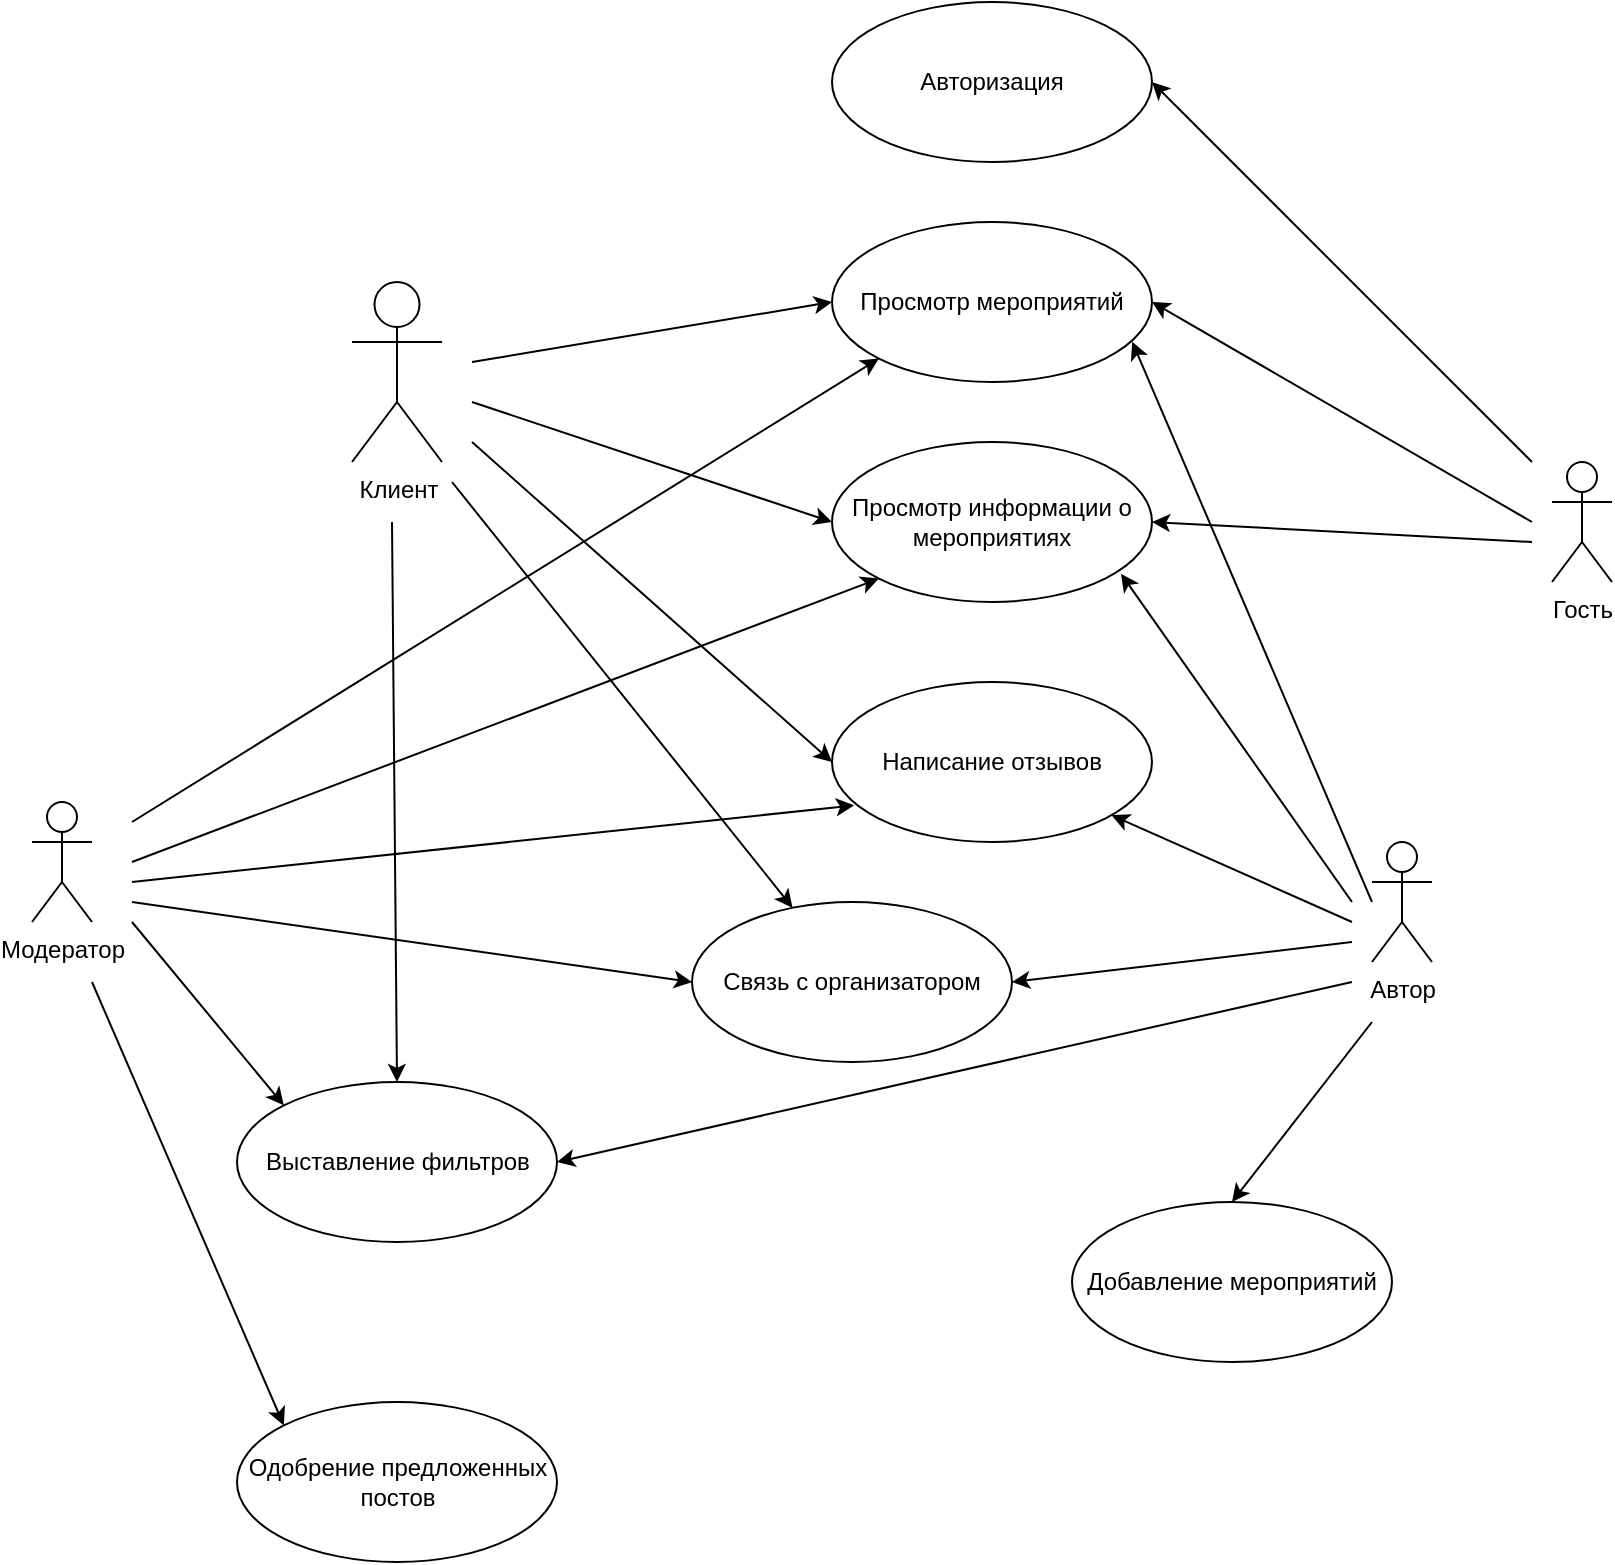 <mxfile version="17.4.0" type="device" pages="2"><diagram id="mJJqGLY-tvg4qP6r5xAe" name="Use-Case"><mxGraphModel dx="1865" dy="579" grid="1" gridSize="10" guides="1" tooltips="1" connect="1" arrows="1" fold="1" page="1" pageScale="1" pageWidth="827" pageHeight="1169" math="0" shadow="0"><root><mxCell id="0"/><mxCell id="1" parent="0"/><mxCell id="DnrsnAbvESjEPeXWFnnx-1" value="Клиент" style="shape=umlActor;verticalLabelPosition=bottom;verticalAlign=top;html=1;" parent="1" vertex="1"><mxGeometry x="160" y="150" width="45" height="90" as="geometry"/></mxCell><mxCell id="DnrsnAbvESjEPeXWFnnx-2" value="Просмотр мероприятий" style="ellipse;whiteSpace=wrap;html=1;" parent="1" vertex="1"><mxGeometry x="400" y="120" width="160" height="80" as="geometry"/></mxCell><mxCell id="DnrsnAbvESjEPeXWFnnx-3" value="Просмотр информации о мероприятиях" style="ellipse;whiteSpace=wrap;html=1;" parent="1" vertex="1"><mxGeometry x="400" y="230" width="160" height="80" as="geometry"/></mxCell><mxCell id="DnrsnAbvESjEPeXWFnnx-4" value="Написание отзывов" style="ellipse;whiteSpace=wrap;html=1;" parent="1" vertex="1"><mxGeometry x="400" y="350" width="160" height="80" as="geometry"/></mxCell><mxCell id="DnrsnAbvESjEPeXWFnnx-5" value="Связь с организатором" style="ellipse;whiteSpace=wrap;html=1;" parent="1" vertex="1"><mxGeometry x="330" y="460" width="160" height="80" as="geometry"/></mxCell><mxCell id="DnrsnAbvESjEPeXWFnnx-7" value="Выставление фильтров" style="ellipse;whiteSpace=wrap;html=1;" parent="1" vertex="1"><mxGeometry x="102.5" y="550" width="160" height="80" as="geometry"/></mxCell><mxCell id="DnrsnAbvESjEPeXWFnnx-9" value="" style="endArrow=classic;html=1;rounded=0;entryX=0;entryY=0.5;entryDx=0;entryDy=0;" parent="1" target="DnrsnAbvESjEPeXWFnnx-2" edge="1"><mxGeometry width="50" height="50" relative="1" as="geometry"><mxPoint x="220" y="190" as="sourcePoint"/><mxPoint x="440" y="330" as="targetPoint"/></mxGeometry></mxCell><mxCell id="DnrsnAbvESjEPeXWFnnx-10" value="" style="endArrow=classic;html=1;rounded=0;entryX=0;entryY=0.5;entryDx=0;entryDy=0;" parent="1" target="DnrsnAbvESjEPeXWFnnx-3" edge="1"><mxGeometry width="50" height="50" relative="1" as="geometry"><mxPoint x="220" y="210" as="sourcePoint"/><mxPoint x="440" y="330" as="targetPoint"/></mxGeometry></mxCell><mxCell id="DnrsnAbvESjEPeXWFnnx-11" value="" style="endArrow=classic;html=1;rounded=0;entryX=0;entryY=0.5;entryDx=0;entryDy=0;" parent="1" target="DnrsnAbvESjEPeXWFnnx-4" edge="1"><mxGeometry width="50" height="50" relative="1" as="geometry"><mxPoint x="220" y="230" as="sourcePoint"/><mxPoint x="440" y="330" as="targetPoint"/></mxGeometry></mxCell><mxCell id="DnrsnAbvESjEPeXWFnnx-12" value="" style="endArrow=classic;html=1;rounded=0;" parent="1" target="DnrsnAbvESjEPeXWFnnx-5" edge="1"><mxGeometry width="50" height="50" relative="1" as="geometry"><mxPoint x="210" y="250" as="sourcePoint"/><mxPoint x="440" y="330" as="targetPoint"/></mxGeometry></mxCell><mxCell id="DnrsnAbvESjEPeXWFnnx-13" value="" style="endArrow=classic;html=1;rounded=0;entryX=0.5;entryY=0;entryDx=0;entryDy=0;" parent="1" target="DnrsnAbvESjEPeXWFnnx-7" edge="1"><mxGeometry width="50" height="50" relative="1" as="geometry"><mxPoint x="180" y="270" as="sourcePoint"/><mxPoint x="440" y="330" as="targetPoint"/></mxGeometry></mxCell><mxCell id="DnrsnAbvESjEPeXWFnnx-15" value="Гость" style="shape=umlActor;verticalLabelPosition=bottom;verticalAlign=top;html=1;" parent="1" vertex="1"><mxGeometry x="760" y="240" width="30" height="60" as="geometry"/></mxCell><mxCell id="DnrsnAbvESjEPeXWFnnx-18" value="" style="endArrow=classic;html=1;rounded=0;entryX=1;entryY=0.5;entryDx=0;entryDy=0;" parent="1" target="DnrsnAbvESjEPeXWFnnx-2" edge="1"><mxGeometry width="50" height="50" relative="1" as="geometry"><mxPoint x="750" y="270" as="sourcePoint"/><mxPoint x="440" y="230" as="targetPoint"/></mxGeometry></mxCell><mxCell id="DnrsnAbvESjEPeXWFnnx-19" value="" style="endArrow=classic;html=1;rounded=0;entryX=1;entryY=0.5;entryDx=0;entryDy=0;" parent="1" target="DnrsnAbvESjEPeXWFnnx-3" edge="1"><mxGeometry width="50" height="50" relative="1" as="geometry"><mxPoint x="750" y="280" as="sourcePoint"/><mxPoint x="440" y="230" as="targetPoint"/></mxGeometry></mxCell><mxCell id="DnrsnAbvESjEPeXWFnnx-20" value="Добавление мероприятий" style="ellipse;whiteSpace=wrap;html=1;" parent="1" vertex="1"><mxGeometry x="520" y="610" width="160" height="80" as="geometry"/></mxCell><mxCell id="DnrsnAbvESjEPeXWFnnx-21" value="Автор" style="shape=umlActor;verticalLabelPosition=bottom;verticalAlign=top;html=1;" parent="1" vertex="1"><mxGeometry x="670" y="430" width="30" height="60" as="geometry"/></mxCell><mxCell id="DnrsnAbvESjEPeXWFnnx-22" value="" style="endArrow=classic;html=1;rounded=0;entryX=0.938;entryY=0.748;entryDx=0;entryDy=0;entryPerimeter=0;" parent="1" target="DnrsnAbvESjEPeXWFnnx-2" edge="1"><mxGeometry width="50" height="50" relative="1" as="geometry"><mxPoint x="670" y="460" as="sourcePoint"/><mxPoint x="440" y="430" as="targetPoint"/></mxGeometry></mxCell><mxCell id="DnrsnAbvESjEPeXWFnnx-23" value="" style="endArrow=classic;html=1;rounded=0;entryX=0.903;entryY=0.823;entryDx=0;entryDy=0;entryPerimeter=0;" parent="1" target="DnrsnAbvESjEPeXWFnnx-3" edge="1"><mxGeometry width="50" height="50" relative="1" as="geometry"><mxPoint x="660" y="460" as="sourcePoint"/><mxPoint x="440" y="430" as="targetPoint"/></mxGeometry></mxCell><mxCell id="DnrsnAbvESjEPeXWFnnx-24" value="" style="endArrow=classic;html=1;rounded=0;" parent="1" target="DnrsnAbvESjEPeXWFnnx-4" edge="1"><mxGeometry width="50" height="50" relative="1" as="geometry"><mxPoint x="660" y="470" as="sourcePoint"/><mxPoint x="440" y="430" as="targetPoint"/></mxGeometry></mxCell><mxCell id="DnrsnAbvESjEPeXWFnnx-25" value="" style="endArrow=classic;html=1;rounded=0;entryX=1;entryY=0.5;entryDx=0;entryDy=0;" parent="1" target="DnrsnAbvESjEPeXWFnnx-5" edge="1"><mxGeometry width="50" height="50" relative="1" as="geometry"><mxPoint x="660" y="480" as="sourcePoint"/><mxPoint x="440" y="430" as="targetPoint"/></mxGeometry></mxCell><mxCell id="DnrsnAbvESjEPeXWFnnx-26" value="" style="endArrow=classic;html=1;rounded=0;entryX=0.5;entryY=0;entryDx=0;entryDy=0;" parent="1" target="DnrsnAbvESjEPeXWFnnx-20" edge="1"><mxGeometry width="50" height="50" relative="1" as="geometry"><mxPoint x="670" y="520" as="sourcePoint"/><mxPoint x="440" y="430" as="targetPoint"/></mxGeometry></mxCell><mxCell id="DnrsnAbvESjEPeXWFnnx-27" value="" style="endArrow=classic;html=1;rounded=0;entryX=1;entryY=0.5;entryDx=0;entryDy=0;" parent="1" target="DnrsnAbvESjEPeXWFnnx-7" edge="1"><mxGeometry width="50" height="50" relative="1" as="geometry"><mxPoint x="660" y="500" as="sourcePoint"/><mxPoint x="440" y="430" as="targetPoint"/></mxGeometry></mxCell><mxCell id="DnrsnAbvESjEPeXWFnnx-28" value="Модератор" style="shape=umlActor;verticalLabelPosition=bottom;verticalAlign=top;html=1;outlineConnect=0;" parent="1" vertex="1"><mxGeometry y="410" width="30" height="60" as="geometry"/></mxCell><mxCell id="DnrsnAbvESjEPeXWFnnx-29" value="Одобрение предложенных постов" style="ellipse;whiteSpace=wrap;html=1;" parent="1" vertex="1"><mxGeometry x="102.5" y="710" width="160" height="80" as="geometry"/></mxCell><mxCell id="DnrsnAbvESjEPeXWFnnx-30" value="" style="endArrow=classic;html=1;rounded=0;entryX=0;entryY=0;entryDx=0;entryDy=0;" parent="1" target="DnrsnAbvESjEPeXWFnnx-29" edge="1"><mxGeometry width="50" height="50" relative="1" as="geometry"><mxPoint x="30" y="500" as="sourcePoint"/><mxPoint x="400" y="650" as="targetPoint"/></mxGeometry></mxCell><mxCell id="H9WDdU2ECyKcGZCjMmnf-1" value="Авторизация" style="ellipse;whiteSpace=wrap;html=1;" parent="1" vertex="1"><mxGeometry x="400" y="10" width="160" height="80" as="geometry"/></mxCell><mxCell id="H9WDdU2ECyKcGZCjMmnf-2" value="" style="endArrow=classic;html=1;rounded=0;entryX=1;entryY=0.5;entryDx=0;entryDy=0;" parent="1" target="H9WDdU2ECyKcGZCjMmnf-1" edge="1"><mxGeometry width="50" height="50" relative="1" as="geometry"><mxPoint x="750" y="240" as="sourcePoint"/><mxPoint x="340" y="240" as="targetPoint"/></mxGeometry></mxCell><mxCell id="ZEEoXMlRAnarTAFksegT-1" value="" style="endArrow=classic;html=1;rounded=0;entryX=0;entryY=0;entryDx=0;entryDy=0;" parent="1" target="DnrsnAbvESjEPeXWFnnx-7" edge="1"><mxGeometry width="50" height="50" relative="1" as="geometry"><mxPoint x="50" y="470" as="sourcePoint"/><mxPoint x="340" y="450" as="targetPoint"/></mxGeometry></mxCell><mxCell id="ZEEoXMlRAnarTAFksegT-7" value="" style="endArrow=classic;html=1;rounded=0;entryX=0.069;entryY=0.771;entryDx=0;entryDy=0;entryPerimeter=0;" parent="1" target="DnrsnAbvESjEPeXWFnnx-4" edge="1"><mxGeometry width="50" height="50" relative="1" as="geometry"><mxPoint x="50" y="450" as="sourcePoint"/><mxPoint x="340" y="370" as="targetPoint"/></mxGeometry></mxCell><mxCell id="ZEEoXMlRAnarTAFksegT-8" value="" style="endArrow=classic;html=1;rounded=0;entryX=0;entryY=1;entryDx=0;entryDy=0;" parent="1" target="DnrsnAbvESjEPeXWFnnx-3" edge="1"><mxGeometry width="50" height="50" relative="1" as="geometry"><mxPoint x="50" y="440" as="sourcePoint"/><mxPoint x="310" y="300" as="targetPoint"/></mxGeometry></mxCell><mxCell id="ZEEoXMlRAnarTAFksegT-9" value="" style="endArrow=classic;html=1;rounded=0;entryX=0;entryY=1;entryDx=0;entryDy=0;" parent="1" target="DnrsnAbvESjEPeXWFnnx-2" edge="1"><mxGeometry width="50" height="50" relative="1" as="geometry"><mxPoint x="50" y="420" as="sourcePoint"/><mxPoint x="310" y="300" as="targetPoint"/></mxGeometry></mxCell><mxCell id="rHtvbi98OJlSJ6zQHIXj-1" value="" style="endArrow=classic;html=1;rounded=0;entryX=0;entryY=0.5;entryDx=0;entryDy=0;" parent="1" target="DnrsnAbvESjEPeXWFnnx-5" edge="1"><mxGeometry width="50" height="50" relative="1" as="geometry"><mxPoint x="50" y="460" as="sourcePoint"/><mxPoint x="135.931" y="571.716" as="targetPoint"/></mxGeometry></mxCell></root></mxGraphModel></diagram><diagram id="2KIcS-_lFjLLvpMBhp3V" name="ER-диаграмма"><mxGraphModel dx="865" dy="1652" grid="1" gridSize="10" guides="1" tooltips="1" connect="1" arrows="1" fold="1" page="1" pageScale="1" pageWidth="827" pageHeight="1169" math="0" shadow="0"><root><mxCell id="0"/><mxCell id="1" parent="0"/><mxCell id="s0-06jb42-zv2DO-l2ON-69" style="edgeStyle=orthogonalEdgeStyle;rounded=0;orthogonalLoop=1;jettySize=auto;html=1;exitX=0.25;exitY=0;exitDx=0;exitDy=0;entryX=0.5;entryY=1;entryDx=0;entryDy=0;endArrow=none;endFill=0;" parent="1" source="s0-06jb42-zv2DO-l2ON-8" target="s0-06jb42-zv2DO-l2ON-46" edge="1"><mxGeometry relative="1" as="geometry"/></mxCell><mxCell id="--uXwlofe66z98HREE88-7" style="edgeStyle=orthogonalEdgeStyle;rounded=0;orthogonalLoop=1;jettySize=auto;html=1;entryX=0;entryY=0.5;entryDx=0;entryDy=0;endArrow=none;endFill=0;" parent="1" target="s0-06jb42-zv2DO-l2ON-41" edge="1"><mxGeometry relative="1" as="geometry"><mxPoint x="1455" y="600" as="sourcePoint"/></mxGeometry></mxCell><mxCell id="--uXwlofe66z98HREE88-8" style="edgeStyle=orthogonalEdgeStyle;rounded=0;orthogonalLoop=1;jettySize=auto;html=1;entryX=0;entryY=0.5;entryDx=0;entryDy=0;endArrow=none;endFill=0;" parent="1" target="s0-06jb42-zv2DO-l2ON-12" edge="1"><mxGeometry relative="1" as="geometry"><mxPoint x="1455" y="520" as="sourcePoint"/></mxGeometry></mxCell><mxCell id="--uXwlofe66z98HREE88-9" style="edgeStyle=orthogonalEdgeStyle;rounded=0;orthogonalLoop=1;jettySize=auto;html=1;entryX=0;entryY=0.5;entryDx=0;entryDy=0;endArrow=none;endFill=0;" parent="1" target="s0-06jb42-zv2DO-l2ON-11" edge="1"><mxGeometry relative="1" as="geometry"><mxPoint x="1455" y="440" as="sourcePoint"/></mxGeometry></mxCell><mxCell id="--uXwlofe66z98HREE88-10" style="edgeStyle=orthogonalEdgeStyle;rounded=0;orthogonalLoop=1;jettySize=auto;html=1;entryX=0;entryY=0.5;entryDx=0;entryDy=0;endArrow=none;endFill=0;" parent="1" target="s0-06jb42-zv2DO-l2ON-10" edge="1"><mxGeometry relative="1" as="geometry"><mxPoint x="1455" y="360" as="sourcePoint"/></mxGeometry></mxCell><mxCell id="--uXwlofe66z98HREE88-11" style="edgeStyle=orthogonalEdgeStyle;rounded=0;orthogonalLoop=1;jettySize=auto;html=1;exitX=1;exitY=0.5;exitDx=0;exitDy=0;entryX=0;entryY=0.5;entryDx=0;entryDy=0;endArrow=none;endFill=0;" parent="1" source="s0-06jb42-zv2DO-l2ON-8" target="s0-06jb42-zv2DO-l2ON-9" edge="1"><mxGeometry relative="1" as="geometry"/></mxCell><mxCell id="--uXwlofe66z98HREE88-12" style="edgeStyle=orthogonalEdgeStyle;rounded=0;orthogonalLoop=1;jettySize=auto;html=1;exitX=0.5;exitY=1;exitDx=0;exitDy=0;endArrow=none;endFill=0;entryX=1;entryY=0.5;entryDx=0;entryDy=0;" parent="1" source="s0-06jb42-zv2DO-l2ON-8" target="s0-06jb42-zv2DO-l2ON-33" edge="1"><mxGeometry relative="1" as="geometry"><mxPoint x="1420" y="1070" as="targetPoint"/></mxGeometry></mxCell><mxCell id="rX3kvn7vVtxspI-L9nKx-1" style="edgeStyle=orthogonalEdgeStyle;rounded=0;orthogonalLoop=1;jettySize=auto;html=1;exitX=0.5;exitY=0;exitDx=0;exitDy=0;entryX=0.5;entryY=1;entryDx=0;entryDy=0;endArrow=none;endFill=0;" parent="1" source="s0-06jb42-zv2DO-l2ON-8" target="s0-06jb42-zv2DO-l2ON-63" edge="1"><mxGeometry relative="1" as="geometry"/></mxCell><mxCell id="s0-06jb42-zv2DO-l2ON-8" value="Автор" style="rounded=0;whiteSpace=wrap;html=1;" parent="1" vertex="1"><mxGeometry x="1300" y="600" width="120" height="60" as="geometry"/></mxCell><mxCell id="s0-06jb42-zv2DO-l2ON-9" value="ID" style="ellipse;whiteSpace=wrap;html=1;" parent="1" vertex="1"><mxGeometry x="1491" y="250" width="106" height="60" as="geometry"/></mxCell><mxCell id="s0-06jb42-zv2DO-l2ON-10" value="ФИО" style="ellipse;whiteSpace=wrap;html=1;" parent="1" vertex="1"><mxGeometry x="1491" y="330" width="106" height="60" as="geometry"/></mxCell><mxCell id="s0-06jb42-zv2DO-l2ON-11" value="Логин" style="ellipse;whiteSpace=wrap;html=1;" parent="1" vertex="1"><mxGeometry x="1491" y="410" width="106" height="60" as="geometry"/></mxCell><mxCell id="s0-06jb42-zv2DO-l2ON-12" value="Пароль" style="ellipse;whiteSpace=wrap;html=1;" parent="1" vertex="1"><mxGeometry x="1491" y="490" width="106" height="60" as="geometry"/></mxCell><mxCell id="s0-06jb42-zv2DO-l2ON-13" style="edgeStyle=orthogonalEdgeStyle;rounded=0;orthogonalLoop=1;jettySize=auto;html=1;entryX=0;entryY=0.5;entryDx=0;entryDy=0;endArrow=none;endFill=0;" parent="1" target="s0-06jb42-zv2DO-l2ON-29" edge="1"><mxGeometry relative="1" as="geometry"><mxPoint x="1084" y="710" as="sourcePoint"/></mxGeometry></mxCell><mxCell id="s0-06jb42-zv2DO-l2ON-14" style="edgeStyle=orthogonalEdgeStyle;rounded=0;orthogonalLoop=1;jettySize=auto;html=1;entryX=0;entryY=0.5;entryDx=0;entryDy=0;endArrow=none;endFill=0;" parent="1" target="s0-06jb42-zv2DO-l2ON-30" edge="1"><mxGeometry relative="1" as="geometry"><mxPoint x="1084" y="790" as="sourcePoint"/></mxGeometry></mxCell><mxCell id="s0-06jb42-zv2DO-l2ON-15" style="edgeStyle=orthogonalEdgeStyle;rounded=0;orthogonalLoop=1;jettySize=auto;html=1;entryX=0;entryY=0.5;entryDx=0;entryDy=0;endArrow=none;endFill=0;" parent="1" target="s0-06jb42-zv2DO-l2ON-31" edge="1"><mxGeometry relative="1" as="geometry"><mxPoint x="1084" y="870" as="sourcePoint"/></mxGeometry></mxCell><mxCell id="s0-06jb42-zv2DO-l2ON-16" style="edgeStyle=orthogonalEdgeStyle;rounded=0;orthogonalLoop=1;jettySize=auto;html=1;entryX=0;entryY=0.5;entryDx=0;entryDy=0;endArrow=none;endFill=0;" parent="1" target="s0-06jb42-zv2DO-l2ON-32" edge="1"><mxGeometry relative="1" as="geometry"><mxPoint x="1084" y="950" as="sourcePoint"/></mxGeometry></mxCell><mxCell id="s0-06jb42-zv2DO-l2ON-18" style="edgeStyle=orthogonalEdgeStyle;rounded=0;orthogonalLoop=1;jettySize=auto;html=1;exitX=0.5;exitY=1;exitDx=0;exitDy=0;entryX=0;entryY=0.5;entryDx=0;entryDy=0;endArrow=none;endFill=0;" parent="1" source="s0-06jb42-zv2DO-l2ON-21" target="s0-06jb42-zv2DO-l2ON-40" edge="1"><mxGeometry relative="1" as="geometry"/></mxCell><mxCell id="s0-06jb42-zv2DO-l2ON-68" style="edgeStyle=orthogonalEdgeStyle;rounded=0;orthogonalLoop=1;jettySize=auto;html=1;exitX=0.5;exitY=0;exitDx=0;exitDy=0;endArrow=none;endFill=0;entryX=0.5;entryY=1;entryDx=0;entryDy=0;" parent="1" source="s0-06jb42-zv2DO-l2ON-21" target="s0-06jb42-zv2DO-l2ON-37" edge="1"><mxGeometry relative="1" as="geometry"><mxPoint x="1070" y="510" as="targetPoint"/></mxGeometry></mxCell><mxCell id="--uXwlofe66z98HREE88-1" style="edgeStyle=orthogonalEdgeStyle;rounded=0;orthogonalLoop=1;jettySize=auto;html=1;exitX=1;exitY=0.5;exitDx=0;exitDy=0;entryX=0.5;entryY=1;entryDx=0;entryDy=0;endArrow=none;endFill=0;" parent="1" source="s0-06jb42-zv2DO-l2ON-21" target="s0-06jb42-zv2DO-l2ON-53" edge="1"><mxGeometry relative="1" as="geometry"><Array as="points"><mxPoint x="1280" y="630"/><mxPoint x="1280" y="220"/></Array></mxGeometry></mxCell><mxCell id="s0-06jb42-zv2DO-l2ON-21" value="Клиент" style="rounded=0;whiteSpace=wrap;html=1;" parent="1" vertex="1"><mxGeometry x="1024" y="600" width="120" height="60" as="geometry"/></mxCell><mxCell id="s0-06jb42-zv2DO-l2ON-70" style="edgeStyle=orthogonalEdgeStyle;rounded=0;orthogonalLoop=1;jettySize=auto;html=1;exitX=0.75;exitY=0;exitDx=0;exitDy=0;entryX=0.5;entryY=1;entryDx=0;entryDy=0;endArrow=none;endFill=0;" parent="1" source="s0-06jb42-zv2DO-l2ON-25" target="s0-06jb42-zv2DO-l2ON-46" edge="1"><mxGeometry relative="1" as="geometry"/></mxCell><mxCell id="--uXwlofe66z98HREE88-13" style="edgeStyle=orthogonalEdgeStyle;rounded=0;orthogonalLoop=1;jettySize=auto;html=1;exitX=0;exitY=0.5;exitDx=0;exitDy=0;entryX=1;entryY=0.5;entryDx=0;entryDy=0;endArrow=none;endFill=0;" parent="1" source="s0-06jb42-zv2DO-l2ON-25" target="s0-06jb42-zv2DO-l2ON-39" edge="1"><mxGeometry relative="1" as="geometry"><Array as="points"><mxPoint x="760" y="630"/><mxPoint x="760" y="585"/></Array></mxGeometry></mxCell><mxCell id="6M4sgSFuH1VTIgAGDmi8-1" style="edgeStyle=orthogonalEdgeStyle;rounded=0;orthogonalLoop=1;jettySize=auto;html=1;exitX=0.5;exitY=0;exitDx=0;exitDy=0;entryX=0.5;entryY=1;entryDx=0;entryDy=0;endArrow=none;endFill=0;" parent="1" source="s0-06jb42-zv2DO-l2ON-25" target="s0-06jb42-zv2DO-l2ON-35" edge="1"><mxGeometry relative="1" as="geometry"/></mxCell><mxCell id="s0-06jb42-zv2DO-l2ON-25" value="Модератор" style="rounded=0;whiteSpace=wrap;html=1;" parent="1" vertex="1"><mxGeometry x="780" y="600" width="120" height="60" as="geometry"/></mxCell><mxCell id="--uXwlofe66z98HREE88-3" style="edgeStyle=orthogonalEdgeStyle;rounded=0;orthogonalLoop=1;jettySize=auto;html=1;exitX=0.5;exitY=0;exitDx=0;exitDy=0;entryX=0;entryY=0.5;entryDx=0;entryDy=0;endArrow=none;endFill=0;" parent="1" source="s0-06jb42-zv2DO-l2ON-28" target="s0-06jb42-zv2DO-l2ON-53" edge="1"><mxGeometry relative="1" as="geometry"/></mxCell><mxCell id="s0-06jb42-zv2DO-l2ON-28" value="Пост" style="rounded=0;whiteSpace=wrap;html=1;" parent="1" vertex="1"><mxGeometry x="1024" y="270" width="120" height="60" as="geometry"/></mxCell><mxCell id="s0-06jb42-zv2DO-l2ON-29" value="ID" style="ellipse;whiteSpace=wrap;html=1;" parent="1" vertex="1"><mxGeometry x="1114" y="680" width="106" height="60" as="geometry"/></mxCell><mxCell id="s0-06jb42-zv2DO-l2ON-30" value="ФИО" style="ellipse;whiteSpace=wrap;html=1;" parent="1" vertex="1"><mxGeometry x="1114" y="760" width="106" height="60" as="geometry"/></mxCell><mxCell id="s0-06jb42-zv2DO-l2ON-31" value="Логин" style="ellipse;whiteSpace=wrap;html=1;" parent="1" vertex="1"><mxGeometry x="1114" y="840" width="106" height="60" as="geometry"/></mxCell><mxCell id="s0-06jb42-zv2DO-l2ON-32" value="Пароль" style="ellipse;whiteSpace=wrap;html=1;" parent="1" vertex="1"><mxGeometry x="1114" y="920" width="106" height="60" as="geometry"/></mxCell><mxCell id="--uXwlofe66z98HREE88-15" style="edgeStyle=orthogonalEdgeStyle;rounded=0;orthogonalLoop=1;jettySize=auto;html=1;exitX=0;exitY=0.5;exitDx=0;exitDy=0;entryX=0.5;entryY=1;entryDx=0;entryDy=0;endArrow=none;endFill=0;" parent="1" source="s0-06jb42-zv2DO-l2ON-33" target="s0-06jb42-zv2DO-l2ON-25" edge="1"><mxGeometry relative="1" as="geometry"/></mxCell><mxCell id="s0-06jb42-zv2DO-l2ON-33" value="Предлагает" style="shape=rhombus;perimeter=rhombusPerimeter;whiteSpace=wrap;html=1;align=center;" parent="1" vertex="1"><mxGeometry x="1024" y="1080" width="133" height="80" as="geometry"/></mxCell><mxCell id="6M4sgSFuH1VTIgAGDmi8-4" style="edgeStyle=orthogonalEdgeStyle;rounded=0;orthogonalLoop=1;jettySize=auto;html=1;exitX=1;exitY=0.5;exitDx=0;exitDy=0;entryX=0;entryY=0.5;entryDx=0;entryDy=0;endArrow=none;endFill=0;" parent="1" source="s0-06jb42-zv2DO-l2ON-35" target="s0-06jb42-zv2DO-l2ON-28" edge="1"><mxGeometry relative="1" as="geometry"/></mxCell><mxCell id="s0-06jb42-zv2DO-l2ON-35" value="Выкладывает" style="shape=rhombus;perimeter=rhombusPerimeter;whiteSpace=wrap;html=1;align=center;" parent="1" vertex="1"><mxGeometry x="773.5" y="260" width="133" height="80" as="geometry"/></mxCell><mxCell id="s0-06jb42-zv2DO-l2ON-74" style="edgeStyle=orthogonalEdgeStyle;rounded=0;orthogonalLoop=1;jettySize=auto;html=1;exitX=0.5;exitY=0;exitDx=0;exitDy=0;entryX=0.5;entryY=1;entryDx=0;entryDy=0;endArrow=none;endFill=0;" parent="1" source="s0-06jb42-zv2DO-l2ON-37" target="s0-06jb42-zv2DO-l2ON-28" edge="1"><mxGeometry relative="1" as="geometry"/></mxCell><mxCell id="s0-06jb42-zv2DO-l2ON-37" value="Смотрит" style="shape=rhombus;perimeter=rhombusPerimeter;whiteSpace=wrap;html=1;align=center;" parent="1" vertex="1"><mxGeometry x="920" y="410" width="133" height="80" as="geometry"/></mxCell><mxCell id="OTdS_5KPNULUA2tpwADn-2" style="edgeStyle=orthogonalEdgeStyle;rounded=0;orthogonalLoop=1;jettySize=auto;html=1;exitX=1;exitY=0.5;exitDx=0;exitDy=0;endArrow=none;endFill=0;" parent="1" source="s0-06jb42-zv2DO-l2ON-38" edge="1"><mxGeometry relative="1" as="geometry"><mxPoint x="760" y="590" as="targetPoint"/></mxGeometry></mxCell><mxCell id="s0-06jb42-zv2DO-l2ON-38" value="Логин" style="ellipse;whiteSpace=wrap;html=1;" parent="1" vertex="1"><mxGeometry x="630" y="470" width="106" height="60" as="geometry"/></mxCell><mxCell id="s0-06jb42-zv2DO-l2ON-39" value="Пароль" style="ellipse;whiteSpace=wrap;html=1;" parent="1" vertex="1"><mxGeometry x="630" y="555" width="106" height="60" as="geometry"/></mxCell><mxCell id="s0-06jb42-zv2DO-l2ON-40" value="Город" style="ellipse;whiteSpace=wrap;html=1;" parent="1" vertex="1"><mxGeometry x="1114" y="1000" width="106" height="60" as="geometry"/></mxCell><mxCell id="s0-06jb42-zv2DO-l2ON-41" value="Город" style="ellipse;whiteSpace=wrap;html=1;" parent="1" vertex="1"><mxGeometry x="1491" y="570" width="106" height="60" as="geometry"/></mxCell><mxCell id="s0-06jb42-zv2DO-l2ON-43" value="N" style="text;html=1;strokeColor=none;fillColor=none;align=center;verticalAlign=middle;whiteSpace=wrap;rounded=0;" parent="1" vertex="1"><mxGeometry x="1070" y="330" width="60" height="30" as="geometry"/></mxCell><mxCell id="s0-06jb42-zv2DO-l2ON-75" style="edgeStyle=orthogonalEdgeStyle;rounded=0;orthogonalLoop=1;jettySize=auto;html=1;exitX=0.5;exitY=0;exitDx=0;exitDy=0;endArrow=none;endFill=0;" parent="1" source="s0-06jb42-zv2DO-l2ON-46" edge="1"><mxGeometry relative="1" as="geometry"><mxPoint x="1084" y="370" as="targetPoint"/><Array as="points"><mxPoint x="1186" y="370"/></Array></mxGeometry></mxCell><mxCell id="s0-06jb42-zv2DO-l2ON-46" value="Пишет отзыв" style="shape=rhombus;perimeter=rhombusPerimeter;whiteSpace=wrap;html=1;align=center;" parent="1" vertex="1"><mxGeometry x="1120" y="410" width="133" height="80" as="geometry"/></mxCell><mxCell id="--uXwlofe66z98HREE88-5" style="edgeStyle=orthogonalEdgeStyle;rounded=0;orthogonalLoop=1;jettySize=auto;html=1;entryX=0;entryY=0.5;entryDx=0;entryDy=0;endArrow=none;endFill=0;" parent="1" target="s0-06jb42-zv2DO-l2ON-56" edge="1"><mxGeometry relative="1" as="geometry"><mxPoint x="1280" y="-50" as="sourcePoint"/></mxGeometry></mxCell><mxCell id="--uXwlofe66z98HREE88-6" style="edgeStyle=orthogonalEdgeStyle;rounded=0;orthogonalLoop=1;jettySize=auto;html=1;exitX=0.515;exitY=-0.004;exitDx=0;exitDy=0;entryX=0;entryY=0.5;entryDx=0;entryDy=0;endArrow=none;endFill=0;exitPerimeter=0;" parent="1" source="s0-06jb42-zv2DO-l2ON-51" target="s0-06jb42-zv2DO-l2ON-55" edge="1"><mxGeometry relative="1" as="geometry"><Array as="points"><mxPoint x="1280" y="-130"/></Array></mxGeometry></mxCell><mxCell id="s0-06jb42-zv2DO-l2ON-51" value="Отзыв" style="shape=ext;margin=3;double=1;whiteSpace=wrap;html=1;align=center;" parent="1" vertex="1"><mxGeometry x="1218.25" y="20" width="120" height="60" as="geometry"/></mxCell><mxCell id="s0-06jb42-zv2DO-l2ON-52" style="edgeStyle=orthogonalEdgeStyle;rounded=0;orthogonalLoop=1;jettySize=auto;html=1;exitX=0.5;exitY=0;exitDx=0;exitDy=0;entryX=0.5;entryY=1;entryDx=0;entryDy=0;endArrow=none;endFill=0;shape=link;" parent="1" source="s0-06jb42-zv2DO-l2ON-53" target="s0-06jb42-zv2DO-l2ON-51" edge="1"><mxGeometry relative="1" as="geometry"><mxPoint x="1540" y="20" as="sourcePoint"/></mxGeometry></mxCell><mxCell id="s0-06jb42-zv2DO-l2ON-53" value="Имеет" style="shape=rhombus;double=1;perimeter=rhombusPerimeter;whiteSpace=wrap;html=1;align=center;" parent="1" vertex="1"><mxGeometry x="1210" y="140" width="136.5" height="80" as="geometry"/></mxCell><mxCell id="s0-06jb42-zv2DO-l2ON-54" value="1" style="text;html=1;strokeColor=none;fillColor=none;align=center;verticalAlign=middle;whiteSpace=wrap;rounded=0;" parent="1" vertex="1"><mxGeometry x="1030" y="570" width="60" height="30" as="geometry"/></mxCell><mxCell id="s0-06jb42-zv2DO-l2ON-55" value="Текст" style="ellipse;whiteSpace=wrap;html=1;" parent="1" vertex="1"><mxGeometry x="1300.5" y="-160" width="106" height="60" as="geometry"/></mxCell><mxCell id="s0-06jb42-zv2DO-l2ON-56" value="Дата" style="ellipse;whiteSpace=wrap;html=1;" parent="1" vertex="1"><mxGeometry x="1300.5" y="-80" width="106" height="60" as="geometry"/></mxCell><mxCell id="s0-06jb42-zv2DO-l2ON-57" value="N" style="text;html=1;strokeColor=none;fillColor=none;align=center;verticalAlign=middle;whiteSpace=wrap;rounded=0;" parent="1" vertex="1"><mxGeometry x="1270" y="80" width="60" height="30" as="geometry"/></mxCell><mxCell id="s0-06jb42-zv2DO-l2ON-61" value="1" style="text;html=1;strokeColor=none;fillColor=none;align=center;verticalAlign=middle;whiteSpace=wrap;rounded=0;" parent="1" vertex="1"><mxGeometry x="860" y="570" width="60" height="30" as="geometry"/></mxCell><mxCell id="rX3kvn7vVtxspI-L9nKx-2" style="edgeStyle=orthogonalEdgeStyle;rounded=0;orthogonalLoop=1;jettySize=auto;html=1;exitX=0;exitY=0.5;exitDx=0;exitDy=0;entryX=1;entryY=0.5;entryDx=0;entryDy=0;endArrow=none;endFill=0;" parent="1" source="s0-06jb42-zv2DO-l2ON-63" target="s0-06jb42-zv2DO-l2ON-28" edge="1"><mxGeometry relative="1" as="geometry"/></mxCell><mxCell id="s0-06jb42-zv2DO-l2ON-63" value="Имеет" style="rhombus;whiteSpace=wrap;html=1;" parent="1" vertex="1"><mxGeometry x="1290" y="260" width="140" height="80" as="geometry"/></mxCell><mxCell id="s0-06jb42-zv2DO-l2ON-71" value="1" style="text;html=1;strokeColor=none;fillColor=none;align=center;verticalAlign=middle;whiteSpace=wrap;rounded=0;" parent="1" vertex="1"><mxGeometry x="1286.5" y="570" width="60" height="30" as="geometry"/></mxCell><mxCell id="--uXwlofe66z98HREE88-2" value="1" style="text;html=1;strokeColor=none;fillColor=none;align=center;verticalAlign=middle;whiteSpace=wrap;rounded=0;" parent="1" vertex="1"><mxGeometry x="1144" y="600" width="60" height="30" as="geometry"/></mxCell><mxCell id="--uXwlofe66z98HREE88-4" value="1" style="text;html=1;strokeColor=none;fillColor=none;align=center;verticalAlign=middle;whiteSpace=wrap;rounded=0;" parent="1" vertex="1"><mxGeometry x="1070" y="240" width="60" height="30" as="geometry"/></mxCell><mxCell id="--uXwlofe66z98HREE88-16" value="1" style="text;html=1;strokeColor=none;fillColor=none;align=center;verticalAlign=middle;whiteSpace=wrap;rounded=0;" parent="1" vertex="1"><mxGeometry x="1351" y="660" width="60" height="30" as="geometry"/></mxCell><mxCell id="--uXwlofe66z98HREE88-17" value="1" style="text;html=1;strokeColor=none;fillColor=none;align=center;verticalAlign=middle;whiteSpace=wrap;rounded=0;" parent="1" vertex="1"><mxGeometry x="830" y="660" width="60" height="30" as="geometry"/></mxCell><mxCell id="6M4sgSFuH1VTIgAGDmi8-3" value="1" style="text;html=1;strokeColor=none;fillColor=none;align=center;verticalAlign=middle;whiteSpace=wrap;rounded=0;" parent="1" vertex="1"><mxGeometry x="790" y="570" width="60" height="30" as="geometry"/></mxCell><mxCell id="6M4sgSFuH1VTIgAGDmi8-5" value="1" style="text;html=1;strokeColor=none;fillColor=none;align=center;verticalAlign=middle;whiteSpace=wrap;rounded=0;" parent="1" vertex="1"><mxGeometry x="980" y="270" width="60" height="30" as="geometry"/></mxCell><mxCell id="rX3kvn7vVtxspI-L9nKx-3" value="N" style="text;html=1;strokeColor=none;fillColor=none;align=center;verticalAlign=middle;whiteSpace=wrap;rounded=0;" parent="1" vertex="1"><mxGeometry x="1130" y="270" width="60" height="30" as="geometry"/></mxCell><mxCell id="rX3kvn7vVtxspI-L9nKx-4" value="1" style="text;html=1;strokeColor=none;fillColor=none;align=center;verticalAlign=middle;whiteSpace=wrap;rounded=0;" parent="1" vertex="1"><mxGeometry x="1346.5" y="570" width="60" height="30" as="geometry"/></mxCell><mxCell id="CAcFeMk9cHIwTJ78-it1-3" style="edgeStyle=orthogonalEdgeStyle;rounded=0;orthogonalLoop=1;jettySize=auto;html=1;exitX=0;exitY=0.5;exitDx=0;exitDy=0;endArrow=none;endFill=0;" edge="1" parent="1" source="CAcFeMk9cHIwTJ78-it1-1"><mxGeometry relative="1" as="geometry"><mxPoint x="1280" y="-130" as="targetPoint"/></mxGeometry></mxCell><mxCell id="CAcFeMk9cHIwTJ78-it1-1" value="Автор" style="ellipse;whiteSpace=wrap;html=1;" vertex="1" parent="1"><mxGeometry x="1300" y="-240" width="106" height="60" as="geometry"/></mxCell></root></mxGraphModel></diagram></mxfile>